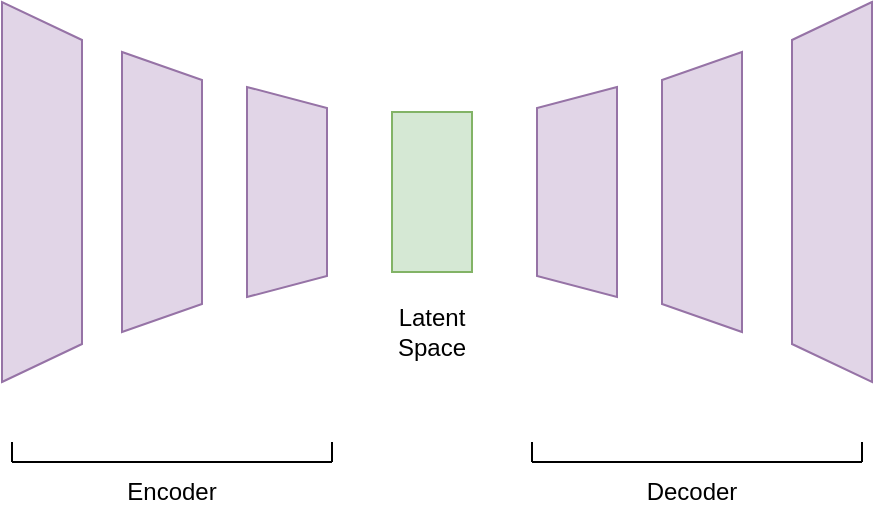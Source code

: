 <mxfile version="20.3.0" type="device"><diagram id="UfEMwJsZCktfmIGny6Ut" name="Page-1"><mxGraphModel dx="1422" dy="905" grid="1" gridSize="10" guides="1" tooltips="1" connect="1" arrows="1" fold="1" page="1" pageScale="1" pageWidth="827" pageHeight="1169" math="0" shadow="0"><root><mxCell id="0"/><mxCell id="1" parent="0"/><mxCell id="jYABCzkFOlGED156tDL0-3" value="" style="rounded=0;whiteSpace=wrap;html=1;rotation=90;fillColor=#d5e8d4;strokeColor=#82b366;" vertex="1" parent="1"><mxGeometry x="371" y="380" width="80" height="40" as="geometry"/></mxCell><mxCell id="jYABCzkFOlGED156tDL0-5" value="" style="verticalLabelPosition=middle;verticalAlign=middle;html=1;shape=trapezoid;perimeter=trapezoidPerimeter;whiteSpace=wrap;size=0.1;arcSize=10;flipV=1;labelPosition=center;align=center;rotation=-90;fillColor=#e1d5e7;strokeColor=#9673a6;" vertex="1" parent="1"><mxGeometry x="206" y="380" width="140" height="40" as="geometry"/></mxCell><mxCell id="jYABCzkFOlGED156tDL0-6" value="Latent Space" style="text;html=1;strokeColor=none;fillColor=none;align=center;verticalAlign=middle;whiteSpace=wrap;rounded=0;" vertex="1" parent="1"><mxGeometry x="381" y="455" width="60" height="30" as="geometry"/></mxCell><mxCell id="jYABCzkFOlGED156tDL0-7" value="" style="verticalLabelPosition=middle;verticalAlign=middle;html=1;shape=trapezoid;perimeter=trapezoidPerimeter;whiteSpace=wrap;size=0.1;arcSize=10;flipV=1;labelPosition=center;align=center;rotation=-90;fillColor=#e1d5e7;strokeColor=#9673a6;" vertex="1" parent="1"><mxGeometry x="286" y="380" width="105" height="40" as="geometry"/></mxCell><mxCell id="jYABCzkFOlGED156tDL0-8" value="" style="verticalLabelPosition=middle;verticalAlign=middle;html=1;shape=trapezoid;perimeter=trapezoidPerimeter;whiteSpace=wrap;size=0.1;arcSize=10;flipV=1;labelPosition=center;align=center;rotation=-90;fillColor=#e1d5e7;strokeColor=#9673a6;" vertex="1" parent="1"><mxGeometry x="121" y="380" width="190" height="40" as="geometry"/></mxCell><mxCell id="jYABCzkFOlGED156tDL0-9" value="" style="verticalLabelPosition=middle;verticalAlign=middle;html=1;shape=trapezoid;perimeter=trapezoidPerimeter;whiteSpace=wrap;size=0.1;arcSize=10;flipV=1;labelPosition=center;align=center;rotation=90;fillColor=#e1d5e7;strokeColor=#9673a6;" vertex="1" parent="1"><mxGeometry x="476" y="380" width="140" height="40" as="geometry"/></mxCell><mxCell id="jYABCzkFOlGED156tDL0-10" value="" style="verticalLabelPosition=middle;verticalAlign=middle;html=1;shape=trapezoid;perimeter=trapezoidPerimeter;whiteSpace=wrap;size=0.1;arcSize=10;flipV=1;labelPosition=center;align=center;rotation=90;fillColor=#e1d5e7;strokeColor=#9673a6;" vertex="1" parent="1"><mxGeometry x="431" y="380" width="105" height="40" as="geometry"/></mxCell><mxCell id="jYABCzkFOlGED156tDL0-11" value="" style="verticalLabelPosition=middle;verticalAlign=middle;html=1;shape=trapezoid;perimeter=trapezoidPerimeter;whiteSpace=wrap;size=0.1;arcSize=10;flipV=1;labelPosition=center;align=center;rotation=90;fillColor=#e1d5e7;strokeColor=#9673a6;" vertex="1" parent="1"><mxGeometry x="516" y="380" width="190" height="40" as="geometry"/></mxCell><mxCell id="jYABCzkFOlGED156tDL0-14" value="" style="endArrow=none;html=1;rounded=0;" edge="1" parent="1"><mxGeometry width="50" height="50" relative="1" as="geometry"><mxPoint x="201" y="535" as="sourcePoint"/><mxPoint x="361" y="535" as="targetPoint"/></mxGeometry></mxCell><mxCell id="jYABCzkFOlGED156tDL0-16" value="" style="endArrow=none;html=1;rounded=0;" edge="1" parent="1"><mxGeometry width="50" height="50" relative="1" as="geometry"><mxPoint x="201" y="535" as="sourcePoint"/><mxPoint x="201" y="525" as="targetPoint"/></mxGeometry></mxCell><mxCell id="jYABCzkFOlGED156tDL0-17" value="" style="endArrow=none;html=1;rounded=0;" edge="1" parent="1"><mxGeometry width="50" height="50" relative="1" as="geometry"><mxPoint x="361" y="525" as="sourcePoint"/><mxPoint x="361" y="535" as="targetPoint"/><Array as="points"><mxPoint x="361" y="525"/></Array></mxGeometry></mxCell><mxCell id="jYABCzkFOlGED156tDL0-18" value="" style="endArrow=none;html=1;rounded=0;" edge="1" parent="1"><mxGeometry width="50" height="50" relative="1" as="geometry"><mxPoint x="461" y="535" as="sourcePoint"/><mxPoint x="626" y="535" as="targetPoint"/></mxGeometry></mxCell><mxCell id="jYABCzkFOlGED156tDL0-19" value="" style="endArrow=none;html=1;rounded=0;" edge="1" parent="1"><mxGeometry width="50" height="50" relative="1" as="geometry"><mxPoint x="461" y="535" as="sourcePoint"/><mxPoint x="461" y="525" as="targetPoint"/></mxGeometry></mxCell><mxCell id="jYABCzkFOlGED156tDL0-20" value="" style="endArrow=none;html=1;rounded=0;" edge="1" parent="1"><mxGeometry width="50" height="50" relative="1" as="geometry"><mxPoint x="626" y="525" as="sourcePoint"/><mxPoint x="626" y="535" as="targetPoint"/><Array as="points"><mxPoint x="626" y="525"/></Array></mxGeometry></mxCell><mxCell id="jYABCzkFOlGED156tDL0-21" value="Encoder" style="text;html=1;strokeColor=none;fillColor=none;align=center;verticalAlign=middle;whiteSpace=wrap;rounded=0;" vertex="1" parent="1"><mxGeometry x="251" y="535" width="60" height="30" as="geometry"/></mxCell><mxCell id="jYABCzkFOlGED156tDL0-22" value="Decoder" style="text;html=1;strokeColor=none;fillColor=none;align=center;verticalAlign=middle;whiteSpace=wrap;rounded=0;" vertex="1" parent="1"><mxGeometry x="511" y="535" width="60" height="30" as="geometry"/></mxCell></root></mxGraphModel></diagram></mxfile>